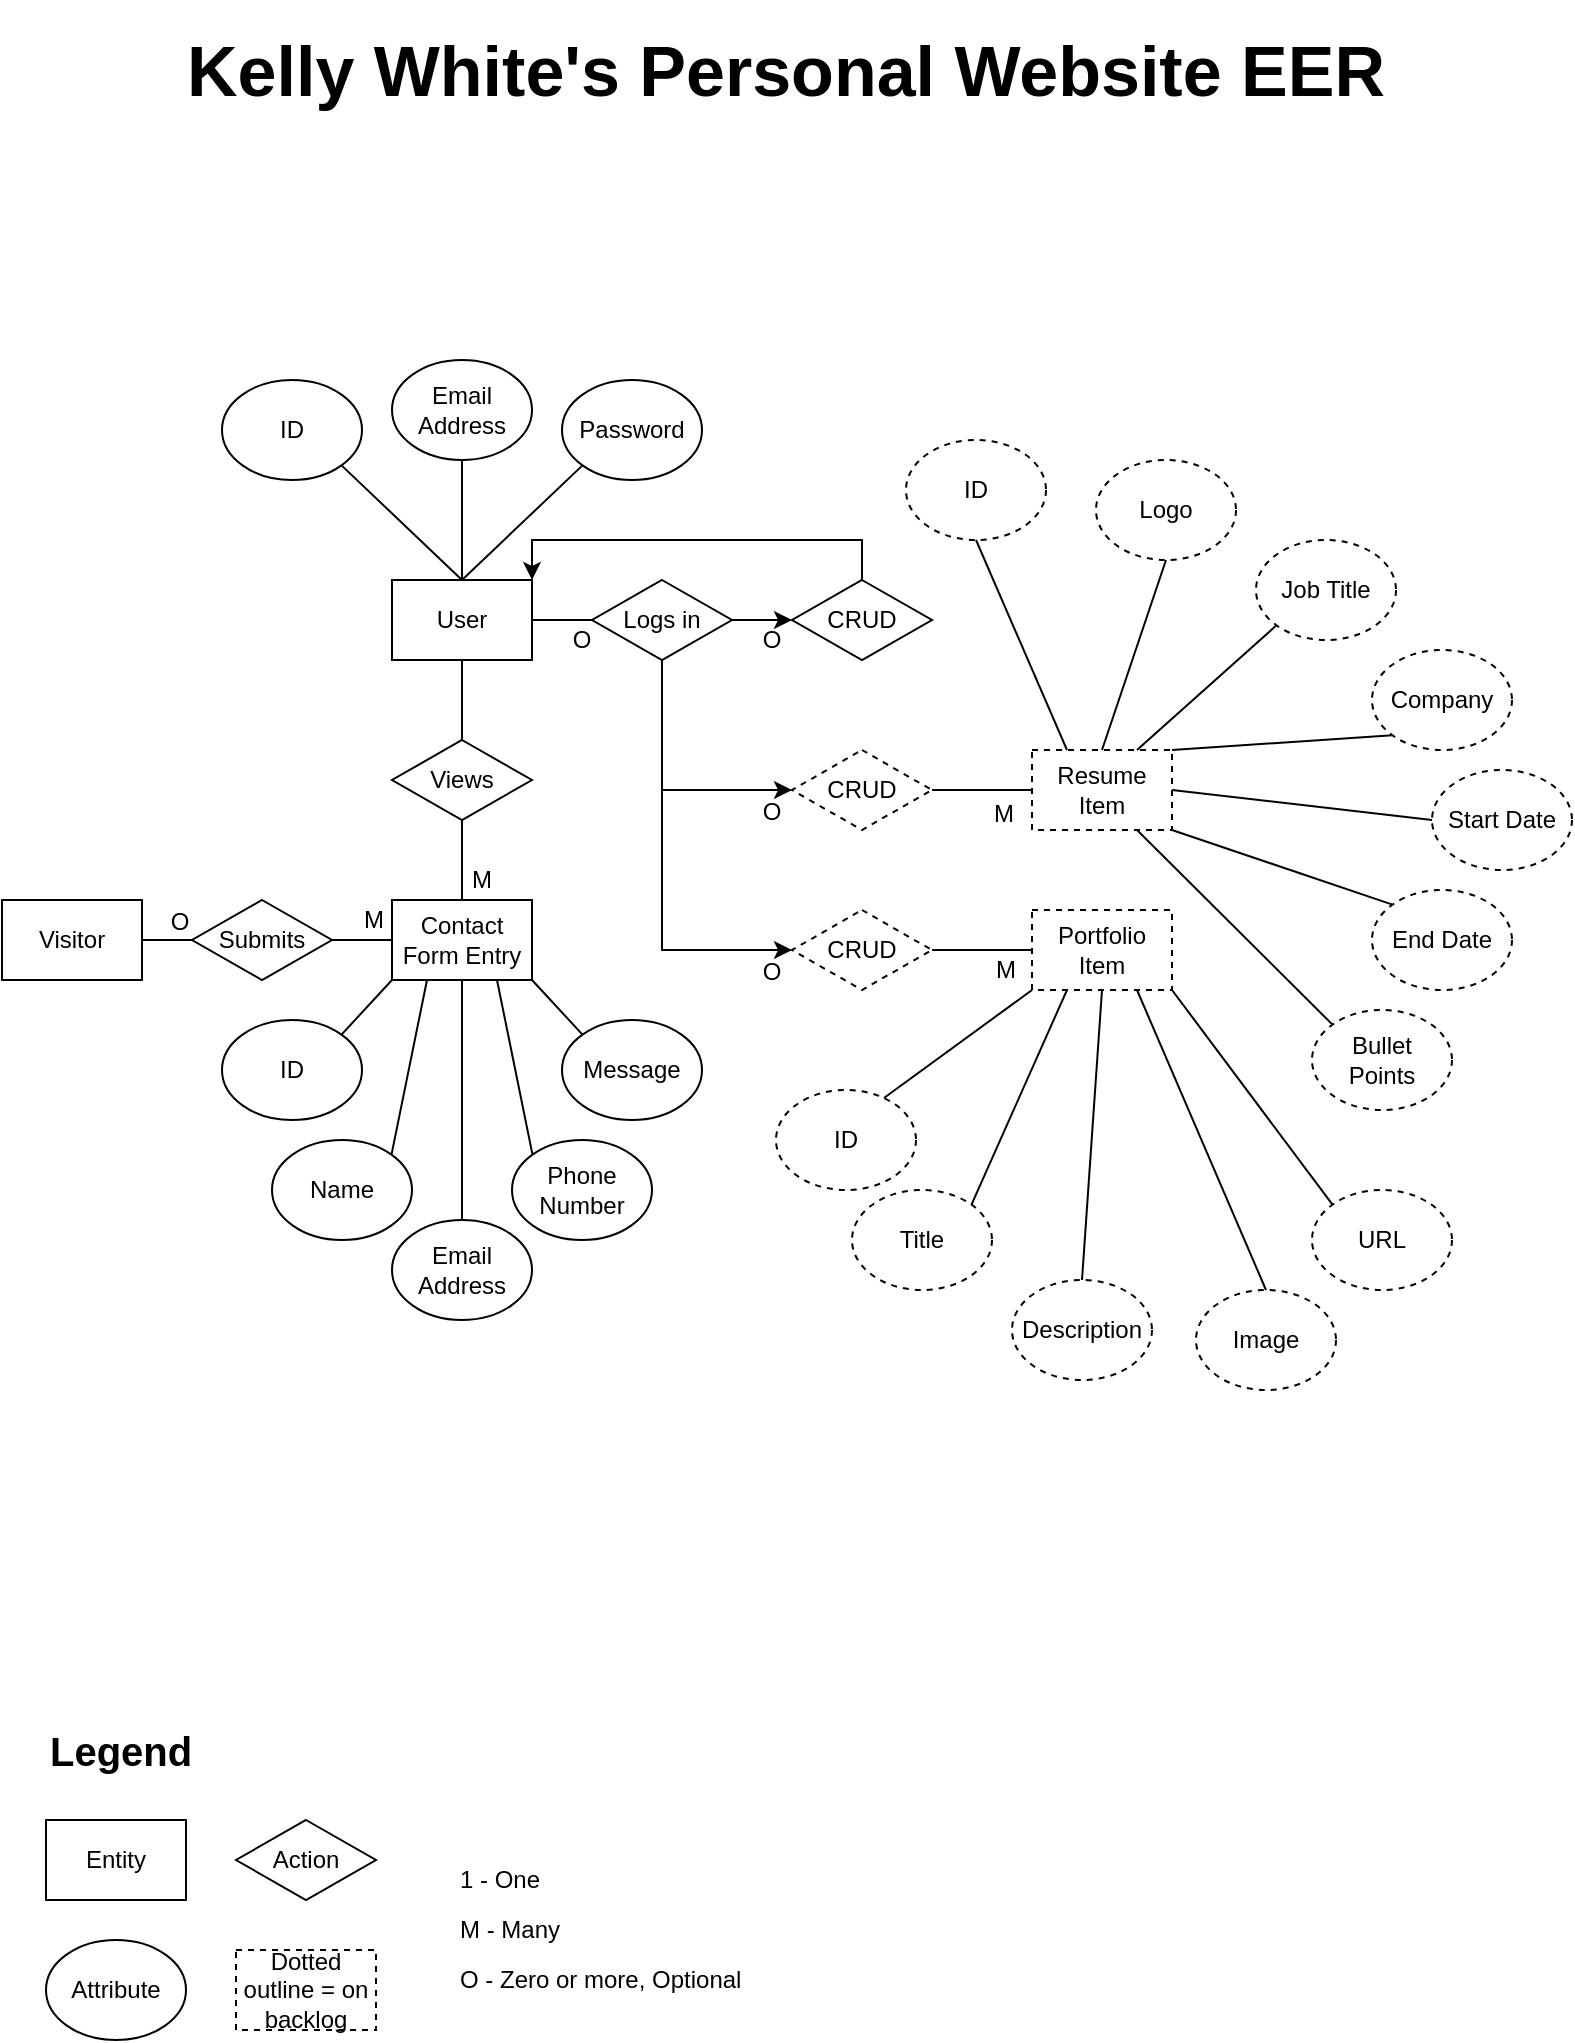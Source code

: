 <mxfile>
    <diagram id="v4lieeASldxMxgAzsytZ" name="Page-1">
        <mxGraphModel dx="734" dy="790" grid="1" gridSize="10" guides="1" tooltips="1" connect="1" arrows="1" fold="1" page="1" pageScale="1" pageWidth="850" pageHeight="1100" math="0" shadow="0">
            <root>
                <mxCell id="0"/>
                <mxCell id="1" parent="0"/>
                <mxCell id="91" value="M" style="text;html=1;strokeColor=none;fillColor=none;align=center;verticalAlign=middle;whiteSpace=wrap;rounded=0;dashed=1;" vertex="1" parent="1">
                    <mxGeometry x="199" y="500" width="40" height="20" as="geometry"/>
                </mxCell>
                <mxCell id="2" value="Kelly White's Personal Website EER" style="text;html=1;strokeColor=none;fillColor=none;align=center;verticalAlign=middle;whiteSpace=wrap;rounded=0;dashed=1;dashPattern=1 2;fontStyle=1;fontSize=35;" vertex="1" parent="1">
                    <mxGeometry x="60" y="50" width="730" height="70" as="geometry"/>
                </mxCell>
                <mxCell id="4" value="Entity&lt;span style=&quot;color: rgba(0 , 0 , 0 , 0) ; font-family: monospace ; font-size: 0px&quot;&gt;%3CmxGraphModel%3E%3Croot%3E%3CmxCell%20id%3D%220%22%2F%3E%3CmxCell%20id%3D%221%22%20parent%3D%220%22%2F%3E%3CmxCell%20id%3D%222%22%20value%3D%22%22%20style%3D%22endArrow%3Dclassic%3BstartArrow%3Dclassic%3Bhtml%3D1%3BentryX%3D0.5%3BentryY%3D1%3BentryDx%3D0%3BentryDy%3D0%3BexitX%3D0.5%3BexitY%3D0%3BexitDx%3D0%3BexitDy%3D0%3B%22%20edge%3D%221%22%20parent%3D%221%22%3E%3CmxGeometry%20width%3D%2250%22%20height%3D%2250%22%20relative%3D%221%22%20as%3D%22geometry%22%3E%3CmxPoint%20x%3D%22455.0%22%20y%3D%22840.0%22%20as%3D%22sourcePoint%22%2F%3E%3CmxPoint%20x%3D%22450.0%22%20y%3D%22800.0%22%20as%3D%22targetPoint%22%2F%3E%3C%2FmxGeometry%3E%3C%2FmxCell%3E%3C%2Froot%3E%3C%2FmxGraphModel%3E&lt;/span&gt;" style="rounded=0;whiteSpace=wrap;html=1;" vertex="1" parent="1">
                    <mxGeometry x="55" y="960" width="70" height="40" as="geometry"/>
                </mxCell>
                <mxCell id="6" value="Attribute" style="ellipse;whiteSpace=wrap;html=1;" vertex="1" parent="1">
                    <mxGeometry x="55" y="1020" width="70" height="50" as="geometry"/>
                </mxCell>
                <mxCell id="10" value="Legend" style="text;html=1;strokeColor=none;fillColor=none;align=left;verticalAlign=middle;whiteSpace=wrap;rounded=0;dashed=1;dashPattern=1 2;fontStyle=1;fontSize=20;" vertex="1" parent="1">
                    <mxGeometry x="55" y="890" width="90" height="70" as="geometry"/>
                </mxCell>
                <mxCell id="11" value="Action" style="rhombus;whiteSpace=wrap;html=1;" vertex="1" parent="1">
                    <mxGeometry x="150" y="960" width="70" height="40" as="geometry"/>
                </mxCell>
                <mxCell id="12" value="Name" style="ellipse;whiteSpace=wrap;html=1;" vertex="1" parent="1">
                    <mxGeometry x="168" y="620" width="70" height="50" as="geometry"/>
                </mxCell>
                <mxCell id="85" style="edgeStyle=orthogonalEdgeStyle;rounded=0;orthogonalLoop=1;jettySize=auto;html=1;entryX=0;entryY=0.5;entryDx=0;entryDy=0;" edge="1" parent="1" source="13" target="48">
                    <mxGeometry relative="1" as="geometry"/>
                </mxCell>
                <mxCell id="86" style="edgeStyle=orthogonalEdgeStyle;rounded=0;orthogonalLoop=1;jettySize=auto;html=1;exitX=0.5;exitY=1;exitDx=0;exitDy=0;entryX=0;entryY=0.5;entryDx=0;entryDy=0;" edge="1" parent="1" source="13" target="42">
                    <mxGeometry relative="1" as="geometry"/>
                </mxCell>
                <mxCell id="87" style="edgeStyle=orthogonalEdgeStyle;rounded=0;orthogonalLoop=1;jettySize=auto;html=1;entryX=0;entryY=0.5;entryDx=0;entryDy=0;" edge="1" parent="1" source="13" target="43">
                    <mxGeometry relative="1" as="geometry">
                        <Array as="points">
                            <mxPoint x="363" y="525"/>
                        </Array>
                    </mxGeometry>
                </mxCell>
                <mxCell id="13" value="Logs in" style="rhombus;whiteSpace=wrap;html=1;" vertex="1" parent="1">
                    <mxGeometry x="328" y="340" width="70" height="40" as="geometry"/>
                </mxCell>
                <mxCell id="14" value="User" style="rounded=0;whiteSpace=wrap;html=1;" vertex="1" parent="1">
                    <mxGeometry x="228" y="340" width="70" height="40" as="geometry"/>
                </mxCell>
                <mxCell id="15" value="Visitor" style="rounded=0;whiteSpace=wrap;html=1;" vertex="1" parent="1">
                    <mxGeometry x="33" y="500" width="70" height="40" as="geometry"/>
                </mxCell>
                <mxCell id="16" value="Phone Number" style="ellipse;whiteSpace=wrap;html=1;" vertex="1" parent="1">
                    <mxGeometry x="288" y="620" width="70" height="50" as="geometry"/>
                </mxCell>
                <mxCell id="17" value="Email Address" style="ellipse;whiteSpace=wrap;html=1;" vertex="1" parent="1">
                    <mxGeometry x="228" y="660" width="70" height="50" as="geometry"/>
                </mxCell>
                <mxCell id="18" value="Message" style="ellipse;whiteSpace=wrap;html=1;" vertex="1" parent="1">
                    <mxGeometry x="313" y="560" width="70" height="50" as="geometry"/>
                </mxCell>
                <mxCell id="19" value="Contact Form Entry" style="rounded=0;whiteSpace=wrap;html=1;" vertex="1" parent="1">
                    <mxGeometry x="228" y="500" width="70" height="40" as="geometry"/>
                </mxCell>
                <mxCell id="20" value="Email Address" style="ellipse;whiteSpace=wrap;html=1;" vertex="1" parent="1">
                    <mxGeometry x="228" y="230" width="70" height="50" as="geometry"/>
                </mxCell>
                <mxCell id="21" value="Password" style="ellipse;whiteSpace=wrap;html=1;" vertex="1" parent="1">
                    <mxGeometry x="313" y="240" width="70" height="50" as="geometry"/>
                </mxCell>
                <mxCell id="22" value="ID" style="ellipse;whiteSpace=wrap;html=1;" vertex="1" parent="1">
                    <mxGeometry x="143" y="560" width="70" height="50" as="geometry"/>
                </mxCell>
                <mxCell id="23" value="ID" style="ellipse;whiteSpace=wrap;html=1;" vertex="1" parent="1">
                    <mxGeometry x="143" y="240" width="70" height="50" as="geometry"/>
                </mxCell>
                <mxCell id="25" value="Resume Item" style="rounded=0;whiteSpace=wrap;html=1;dashed=1;" vertex="1" parent="1">
                    <mxGeometry x="548" y="425" width="70" height="40" as="geometry"/>
                </mxCell>
                <mxCell id="27" value="Logo" style="ellipse;whiteSpace=wrap;html=1;dashed=1;" vertex="1" parent="1">
                    <mxGeometry x="580" y="280" width="70" height="50" as="geometry"/>
                </mxCell>
                <mxCell id="28" value="Job Title" style="ellipse;whiteSpace=wrap;html=1;dashed=1;" vertex="1" parent="1">
                    <mxGeometry x="660" y="320" width="70" height="50" as="geometry"/>
                </mxCell>
                <mxCell id="29" value="Company" style="ellipse;whiteSpace=wrap;html=1;dashed=1;" vertex="1" parent="1">
                    <mxGeometry x="718" y="375" width="70" height="50" as="geometry"/>
                </mxCell>
                <mxCell id="30" value="Start Date" style="ellipse;whiteSpace=wrap;html=1;dashed=1;" vertex="1" parent="1">
                    <mxGeometry x="748" y="435" width="70" height="50" as="geometry"/>
                </mxCell>
                <mxCell id="31" value="End Date" style="ellipse;whiteSpace=wrap;html=1;dashed=1;" vertex="1" parent="1">
                    <mxGeometry x="718" y="495" width="70" height="50" as="geometry"/>
                </mxCell>
                <mxCell id="32" value="Bullet &lt;br&gt;Points" style="ellipse;whiteSpace=wrap;html=1;dashed=1;" vertex="1" parent="1">
                    <mxGeometry x="688" y="555" width="70" height="50" as="geometry"/>
                </mxCell>
                <mxCell id="33" value="Title" style="ellipse;whiteSpace=wrap;html=1;dashed=1;" vertex="1" parent="1">
                    <mxGeometry x="458" y="645" width="70" height="50" as="geometry"/>
                </mxCell>
                <mxCell id="34" value="Description" style="ellipse;whiteSpace=wrap;html=1;dashed=1;" vertex="1" parent="1">
                    <mxGeometry x="538" y="690" width="70" height="50" as="geometry"/>
                </mxCell>
                <mxCell id="35" value="Image" style="ellipse;whiteSpace=wrap;html=1;dashed=1;" vertex="1" parent="1">
                    <mxGeometry x="630" y="695" width="70" height="50" as="geometry"/>
                </mxCell>
                <mxCell id="36" value="URL" style="ellipse;whiteSpace=wrap;html=1;dashed=1;" vertex="1" parent="1">
                    <mxGeometry x="688" y="645" width="70" height="50" as="geometry"/>
                </mxCell>
                <mxCell id="37" value="Submits" style="rhombus;whiteSpace=wrap;html=1;" vertex="1" parent="1">
                    <mxGeometry x="128" y="500" width="70" height="40" as="geometry"/>
                </mxCell>
                <mxCell id="42" value="CRUD" style="rhombus;whiteSpace=wrap;html=1;dashed=1;" vertex="1" parent="1">
                    <mxGeometry x="428" y="425" width="70" height="40" as="geometry"/>
                </mxCell>
                <mxCell id="43" value="CRUD" style="rhombus;whiteSpace=wrap;html=1;dashed=1;" vertex="1" parent="1">
                    <mxGeometry x="428" y="505" width="70" height="40" as="geometry"/>
                </mxCell>
                <mxCell id="45" value="Views" style="rhombus;whiteSpace=wrap;html=1;" vertex="1" parent="1">
                    <mxGeometry x="228" y="420" width="70" height="40" as="geometry"/>
                </mxCell>
                <mxCell id="84" style="edgeStyle=orthogonalEdgeStyle;rounded=0;orthogonalLoop=1;jettySize=auto;html=1;entryX=1;entryY=0;entryDx=0;entryDy=0;" edge="1" parent="1" source="48" target="14">
                    <mxGeometry relative="1" as="geometry">
                        <Array as="points">
                            <mxPoint x="463" y="320"/>
                            <mxPoint x="298" y="320"/>
                        </Array>
                    </mxGeometry>
                </mxCell>
                <mxCell id="48" value="CRUD" style="rhombus;whiteSpace=wrap;html=1;" vertex="1" parent="1">
                    <mxGeometry x="428" y="340" width="70" height="40" as="geometry"/>
                </mxCell>
                <mxCell id="50" value="" style="endArrow=none;html=1;entryX=1;entryY=0.5;entryDx=0;entryDy=0;exitX=0;exitY=0.5;exitDx=0;exitDy=0;" edge="1" parent="1" source="13" target="14">
                    <mxGeometry width="50" height="50" relative="1" as="geometry">
                        <mxPoint x="258" y="450" as="sourcePoint"/>
                        <mxPoint x="308" y="400" as="targetPoint"/>
                    </mxGeometry>
                </mxCell>
                <mxCell id="53" value="" style="endArrow=none;html=1;entryX=0;entryY=1;entryDx=0;entryDy=0;exitX=1;exitY=0;exitDx=0;exitDy=0;" edge="1" parent="1" source="22" target="19">
                    <mxGeometry width="50" height="50" relative="1" as="geometry">
                        <mxPoint x="258" y="550" as="sourcePoint"/>
                        <mxPoint x="308" y="500" as="targetPoint"/>
                    </mxGeometry>
                </mxCell>
                <mxCell id="54" value="" style="endArrow=none;html=1;entryX=0.25;entryY=1;entryDx=0;entryDy=0;exitX=1;exitY=0;exitDx=0;exitDy=0;" edge="1" parent="1" source="12" target="19">
                    <mxGeometry width="50" height="50" relative="1" as="geometry">
                        <mxPoint x="212.749" y="577.322" as="sourcePoint"/>
                        <mxPoint x="238.0" y="550" as="targetPoint"/>
                    </mxGeometry>
                </mxCell>
                <mxCell id="55" value="" style="endArrow=none;html=1;entryX=0.5;entryY=1;entryDx=0;entryDy=0;exitX=0.5;exitY=0;exitDx=0;exitDy=0;" edge="1" parent="1" source="17" target="19">
                    <mxGeometry width="50" height="50" relative="1" as="geometry">
                        <mxPoint x="237.749" y="637.322" as="sourcePoint"/>
                        <mxPoint x="255.5" y="550" as="targetPoint"/>
                    </mxGeometry>
                </mxCell>
                <mxCell id="56" value="" style="endArrow=none;html=1;entryX=0.75;entryY=1;entryDx=0;entryDy=0;exitX=0;exitY=0;exitDx=0;exitDy=0;" edge="1" parent="1" source="16" target="19">
                    <mxGeometry width="50" height="50" relative="1" as="geometry">
                        <mxPoint x="273.0" y="670" as="sourcePoint"/>
                        <mxPoint x="273.0" y="550" as="targetPoint"/>
                    </mxGeometry>
                </mxCell>
                <mxCell id="57" value="" style="endArrow=none;html=1;entryX=1;entryY=1;entryDx=0;entryDy=0;exitX=0;exitY=0;exitDx=0;exitDy=0;" edge="1" parent="1" source="18" target="19">
                    <mxGeometry width="50" height="50" relative="1" as="geometry">
                        <mxPoint x="308.251" y="637.322" as="sourcePoint"/>
                        <mxPoint x="290.5" y="550" as="targetPoint"/>
                    </mxGeometry>
                </mxCell>
                <mxCell id="65" value="" style="endArrow=none;html=1;entryX=1;entryY=1;entryDx=0;entryDy=0;exitX=0.5;exitY=0;exitDx=0;exitDy=0;" edge="1" parent="1" source="14" target="23">
                    <mxGeometry width="50" height="50" relative="1" as="geometry">
                        <mxPoint x="258" y="470" as="sourcePoint"/>
                        <mxPoint x="308" y="420" as="targetPoint"/>
                    </mxGeometry>
                </mxCell>
                <mxCell id="66" value="" style="endArrow=none;html=1;entryX=0.5;entryY=1;entryDx=0;entryDy=0;exitX=0.5;exitY=0;exitDx=0;exitDy=0;" edge="1" parent="1" source="14" target="20">
                    <mxGeometry width="50" height="50" relative="1" as="geometry">
                        <mxPoint x="273.0" y="350" as="sourcePoint"/>
                        <mxPoint x="212.749" y="292.678" as="targetPoint"/>
                    </mxGeometry>
                </mxCell>
                <mxCell id="67" value="" style="endArrow=none;html=1;entryX=0;entryY=1;entryDx=0;entryDy=0;exitX=0.5;exitY=0;exitDx=0;exitDy=0;" edge="1" parent="1" source="14" target="21">
                    <mxGeometry width="50" height="50" relative="1" as="geometry">
                        <mxPoint x="273.0" y="350" as="sourcePoint"/>
                        <mxPoint x="273.0" y="290" as="targetPoint"/>
                    </mxGeometry>
                </mxCell>
                <mxCell id="73" value="" style="endArrow=none;html=1;exitX=0.5;exitY=0;exitDx=0;exitDy=0;entryX=0.5;entryY=1;entryDx=0;entryDy=0;" edge="1" parent="1" source="25" target="27">
                    <mxGeometry width="50" height="50" relative="1" as="geometry">
                        <mxPoint x="688" y="475" as="sourcePoint"/>
                        <mxPoint x="738" y="425" as="targetPoint"/>
                    </mxGeometry>
                </mxCell>
                <mxCell id="74" value="" style="endArrow=none;html=1;exitX=0.75;exitY=0;exitDx=0;exitDy=0;entryX=0;entryY=1;entryDx=0;entryDy=0;" edge="1" parent="1" source="25" target="28">
                    <mxGeometry width="50" height="50" relative="1" as="geometry">
                        <mxPoint x="593" y="435" as="sourcePoint"/>
                        <mxPoint x="593" y="400" as="targetPoint"/>
                    </mxGeometry>
                </mxCell>
                <mxCell id="75" value="" style="endArrow=none;html=1;exitX=1;exitY=0;exitDx=0;exitDy=0;entryX=0;entryY=1;entryDx=0;entryDy=0;" edge="1" parent="1" source="25" target="29">
                    <mxGeometry width="50" height="50" relative="1" as="geometry">
                        <mxPoint x="593" y="435" as="sourcePoint"/>
                        <mxPoint x="658.251" y="392.678" as="targetPoint"/>
                    </mxGeometry>
                </mxCell>
                <mxCell id="77" value="" style="endArrow=none;html=1;exitX=1;exitY=0.5;exitDx=0;exitDy=0;entryX=0;entryY=0.5;entryDx=0;entryDy=0;" edge="1" parent="1" source="25" target="30">
                    <mxGeometry width="50" height="50" relative="1" as="geometry">
                        <mxPoint x="628" y="435" as="sourcePoint"/>
                        <mxPoint x="738.251" y="427.678" as="targetPoint"/>
                    </mxGeometry>
                </mxCell>
                <mxCell id="78" value="" style="endArrow=none;html=1;exitX=1;exitY=1;exitDx=0;exitDy=0;entryX=0;entryY=0;entryDx=0;entryDy=0;" edge="1" parent="1" source="25" target="31">
                    <mxGeometry width="50" height="50" relative="1" as="geometry">
                        <mxPoint x="628" y="455" as="sourcePoint"/>
                        <mxPoint x="758.0" y="470" as="targetPoint"/>
                    </mxGeometry>
                </mxCell>
                <mxCell id="79" value="" style="endArrow=none;html=1;exitX=0.75;exitY=1;exitDx=0;exitDy=0;entryX=0;entryY=0;entryDx=0;entryDy=0;" edge="1" parent="1" source="25" target="32">
                    <mxGeometry width="50" height="50" relative="1" as="geometry">
                        <mxPoint x="628" y="475" as="sourcePoint"/>
                        <mxPoint x="738.251" y="512.322" as="targetPoint"/>
                    </mxGeometry>
                </mxCell>
                <mxCell id="80" value="" style="endArrow=none;html=1;exitX=1;exitY=1;exitDx=0;exitDy=0;entryX=0;entryY=0;entryDx=0;entryDy=0;" edge="1" parent="1" source="26" target="36">
                    <mxGeometry width="50" height="50" relative="1" as="geometry">
                        <mxPoint x="610.5" y="475" as="sourcePoint"/>
                        <mxPoint x="708.251" y="572.322" as="targetPoint"/>
                    </mxGeometry>
                </mxCell>
                <mxCell id="81" value="" style="endArrow=none;html=1;exitX=0.75;exitY=1;exitDx=0;exitDy=0;entryX=0.5;entryY=0;entryDx=0;entryDy=0;" edge="1" parent="1" source="26" target="35">
                    <mxGeometry width="50" height="50" relative="1" as="geometry">
                        <mxPoint x="628" y="555" as="sourcePoint"/>
                        <mxPoint x="708.251" y="662.322" as="targetPoint"/>
                    </mxGeometry>
                </mxCell>
                <mxCell id="82" value="" style="endArrow=none;html=1;exitX=0.5;exitY=1;exitDx=0;exitDy=0;entryX=0.5;entryY=0;entryDx=0;entryDy=0;" edge="1" parent="1" source="26" target="34">
                    <mxGeometry width="50" height="50" relative="1" as="geometry">
                        <mxPoint x="610.5" y="555" as="sourcePoint"/>
                        <mxPoint x="653" y="655" as="targetPoint"/>
                    </mxGeometry>
                </mxCell>
                <mxCell id="83" value="" style="endArrow=none;html=1;exitX=0.25;exitY=1;exitDx=0;exitDy=0;entryX=1;entryY=0;entryDx=0;entryDy=0;" edge="1" parent="1" source="26" target="33">
                    <mxGeometry width="50" height="50" relative="1" as="geometry">
                        <mxPoint x="593" y="555" as="sourcePoint"/>
                        <mxPoint x="597.749" y="642.322" as="targetPoint"/>
                    </mxGeometry>
                </mxCell>
                <mxCell id="88" value="" style="endArrow=none;html=1;entryX=0;entryY=0.5;entryDx=0;entryDy=0;exitX=1;exitY=0.5;exitDx=0;exitDy=0;" edge="1" parent="1" source="15" target="37">
                    <mxGeometry width="50" height="50" relative="1" as="geometry">
                        <mxPoint x="212.749" y="577.322" as="sourcePoint"/>
                        <mxPoint x="238.0" y="550" as="targetPoint"/>
                    </mxGeometry>
                </mxCell>
                <mxCell id="90" value="1 - One" style="text;html=1;strokeColor=none;fillColor=none;align=left;verticalAlign=middle;whiteSpace=wrap;rounded=0;dashed=1;" vertex="1" parent="1">
                    <mxGeometry x="260" y="980" width="65" height="20" as="geometry"/>
                </mxCell>
                <mxCell id="92" value="" style="endArrow=none;html=1;exitX=1;exitY=0.5;exitDx=0;exitDy=0;entryX=0;entryY=0.5;entryDx=0;entryDy=0;" edge="1" parent="1" source="37" target="19">
                    <mxGeometry width="50" height="50" relative="1" as="geometry">
                        <mxPoint x="198" y="520" as="sourcePoint"/>
                        <mxPoint x="233" y="520" as="targetPoint"/>
                    </mxGeometry>
                </mxCell>
                <mxCell id="93" value="M - Many" style="text;html=1;strokeColor=none;fillColor=none;align=left;verticalAlign=middle;whiteSpace=wrap;rounded=0;dashed=1;" vertex="1" parent="1">
                    <mxGeometry x="260" y="1005" width="75" height="20" as="geometry"/>
                </mxCell>
                <mxCell id="94" value="O" style="text;html=1;strokeColor=none;fillColor=none;align=center;verticalAlign=middle;whiteSpace=wrap;rounded=0;dashed=1;" vertex="1" parent="1">
                    <mxGeometry x="102" y="501" width="40" height="20" as="geometry"/>
                </mxCell>
                <mxCell id="96" value="O - Zero or more, Optional" style="text;html=1;strokeColor=none;fillColor=none;align=left;verticalAlign=middle;whiteSpace=wrap;rounded=0;dashed=1;" vertex="1" parent="1">
                    <mxGeometry x="260" y="1030" width="145" height="20" as="geometry"/>
                </mxCell>
                <mxCell id="97" value="" style="endArrow=none;html=1;entryX=0.5;entryY=1;entryDx=0;entryDy=0;exitX=0.5;exitY=0;exitDx=0;exitDy=0;" edge="1" parent="1" source="19" target="45">
                    <mxGeometry width="50" height="50" relative="1" as="geometry">
                        <mxPoint x="273" y="670" as="sourcePoint"/>
                        <mxPoint x="273" y="550" as="targetPoint"/>
                    </mxGeometry>
                </mxCell>
                <mxCell id="98" value="" style="endArrow=none;html=1;entryX=0.5;entryY=1;entryDx=0;entryDy=0;exitX=0.5;exitY=0;exitDx=0;exitDy=0;" edge="1" parent="1" source="45" target="14">
                    <mxGeometry width="50" height="50" relative="1" as="geometry">
                        <mxPoint x="273" y="510" as="sourcePoint"/>
                        <mxPoint x="273" y="470" as="targetPoint"/>
                    </mxGeometry>
                </mxCell>
                <mxCell id="100" value="M" style="text;html=1;strokeColor=none;fillColor=none;align=center;verticalAlign=middle;whiteSpace=wrap;rounded=0;dashed=1;" vertex="1" parent="1">
                    <mxGeometry x="253" y="480" width="40" height="20" as="geometry"/>
                </mxCell>
                <mxCell id="102" value="O" style="text;html=1;strokeColor=none;fillColor=none;align=center;verticalAlign=middle;whiteSpace=wrap;rounded=0;dashed=1;" vertex="1" parent="1">
                    <mxGeometry x="303" y="360" width="40" height="20" as="geometry"/>
                </mxCell>
                <mxCell id="103" value="M" style="text;html=1;strokeColor=none;fillColor=none;align=center;verticalAlign=middle;whiteSpace=wrap;rounded=0;dashed=1;" vertex="1" parent="1">
                    <mxGeometry x="514" y="447" width="40" height="20" as="geometry"/>
                </mxCell>
                <mxCell id="104" value="" style="endArrow=none;html=1;exitX=0;exitY=0.5;exitDx=0;exitDy=0;entryX=1;entryY=0.5;entryDx=0;entryDy=0;startArrow=none;startFill=0;" edge="1" parent="1" source="25" target="42">
                    <mxGeometry width="50" height="50" relative="1" as="geometry">
                        <mxPoint x="593" y="435" as="sourcePoint"/>
                        <mxPoint x="593" y="400" as="targetPoint"/>
                    </mxGeometry>
                </mxCell>
                <mxCell id="105" value="" style="endArrow=none;html=1;exitX=0;exitY=0.5;exitDx=0;exitDy=0;entryX=1;entryY=0.5;entryDx=0;entryDy=0;" edge="1" parent="1" source="26" target="43">
                    <mxGeometry width="50" height="50" relative="1" as="geometry">
                        <mxPoint x="603" y="445" as="sourcePoint"/>
                        <mxPoint x="603" y="410" as="targetPoint"/>
                    </mxGeometry>
                </mxCell>
                <mxCell id="106" value="M" style="text;html=1;strokeColor=none;fillColor=none;align=center;verticalAlign=middle;whiteSpace=wrap;rounded=0;dashed=1;" vertex="1" parent="1">
                    <mxGeometry x="515" y="525" width="40" height="20" as="geometry"/>
                </mxCell>
                <mxCell id="107" value="O" style="text;html=1;strokeColor=none;fillColor=none;align=center;verticalAlign=middle;whiteSpace=wrap;rounded=0;dashed=1;" vertex="1" parent="1">
                    <mxGeometry x="398" y="360" width="40" height="20" as="geometry"/>
                </mxCell>
                <mxCell id="108" value="O" style="text;html=1;strokeColor=none;fillColor=none;align=center;verticalAlign=middle;whiteSpace=wrap;rounded=0;dashed=1;" vertex="1" parent="1">
                    <mxGeometry x="398" y="446" width="40" height="20" as="geometry"/>
                </mxCell>
                <mxCell id="109" value="O" style="text;html=1;strokeColor=none;fillColor=none;align=center;verticalAlign=middle;whiteSpace=wrap;rounded=0;dashed=1;" vertex="1" parent="1">
                    <mxGeometry x="398" y="526" width="40" height="20" as="geometry"/>
                </mxCell>
                <mxCell id="110" value="Dotted outline = on backlog" style="rounded=0;whiteSpace=wrap;html=1;dashed=1;" vertex="1" parent="1">
                    <mxGeometry x="150" y="1025" width="70" height="40" as="geometry"/>
                </mxCell>
                <mxCell id="112" value="ID" style="ellipse;whiteSpace=wrap;html=1;dashed=1;" vertex="1" parent="1">
                    <mxGeometry x="420" y="595" width="70" height="50" as="geometry"/>
                </mxCell>
                <mxCell id="113" value="ID" style="ellipse;whiteSpace=wrap;html=1;dashed=1;" vertex="1" parent="1">
                    <mxGeometry x="485" y="270" width="70" height="50" as="geometry"/>
                </mxCell>
                <mxCell id="114" value="" style="endArrow=none;html=1;exitX=0.25;exitY=0;exitDx=0;exitDy=0;entryX=0.5;entryY=1;entryDx=0;entryDy=0;" edge="1" parent="1" source="25" target="113">
                    <mxGeometry width="50" height="50" relative="1" as="geometry">
                        <mxPoint x="593" y="435" as="sourcePoint"/>
                        <mxPoint x="593" y="400" as="targetPoint"/>
                    </mxGeometry>
                </mxCell>
                <mxCell id="115" value="" style="endArrow=none;html=1;exitX=0;exitY=1;exitDx=0;exitDy=0;entryX=0.771;entryY=0.08;entryDx=0;entryDy=0;entryPerimeter=0;" edge="1" parent="1" source="26" target="112">
                    <mxGeometry width="50" height="50" relative="1" as="geometry">
                        <mxPoint x="575.5" y="555" as="sourcePoint"/>
                        <mxPoint x="567.749" y="582.322" as="targetPoint"/>
                    </mxGeometry>
                </mxCell>
                <mxCell id="26" value="Portfolio Item" style="rounded=0;whiteSpace=wrap;html=1;dashed=1;" vertex="1" parent="1">
                    <mxGeometry x="548" y="505" width="70" height="40" as="geometry"/>
                </mxCell>
            </root>
        </mxGraphModel>
    </diagram>
</mxfile>